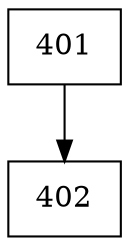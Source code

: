 digraph G {
  node [shape=record];
  node0 [label="{401}"];
  node0 -> node1;
  node1 [label="{402}"];
}
